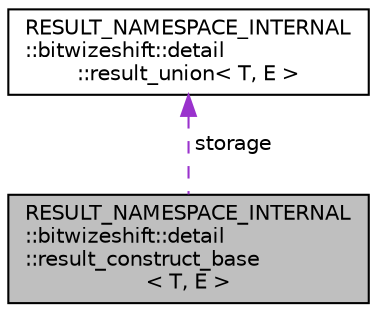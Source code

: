 digraph "RESULT_NAMESPACE_INTERNAL::bitwizeshift::detail::result_construct_base&lt; T, E &gt;"
{
  edge [fontname="Helvetica",fontsize="10",labelfontname="Helvetica",labelfontsize="10"];
  node [fontname="Helvetica",fontsize="10",shape=record];
  Node2 [label="RESULT_NAMESPACE_INTERNAL\l::bitwizeshift::detail\l::result_construct_base\l\< T, E \>",height=0.2,width=0.4,color="black", fillcolor="grey75", style="filled", fontcolor="black"];
  Node3 -> Node2 [dir="back",color="darkorchid3",fontsize="10",style="dashed",label=" storage" ,fontname="Helvetica"];
  Node3 [label="RESULT_NAMESPACE_INTERNAL\l::bitwizeshift::detail\l::result_union\< T, E \>",height=0.2,width=0.4,color="black", fillcolor="white", style="filled",URL="$dd/d59/struct_r_e_s_u_l_t___n_a_m_e_s_p_a_c_e___i_n_t_e_r_n_a_l_1_1bitwizeshift_1_1detail_1_1result__union.html"];
}
